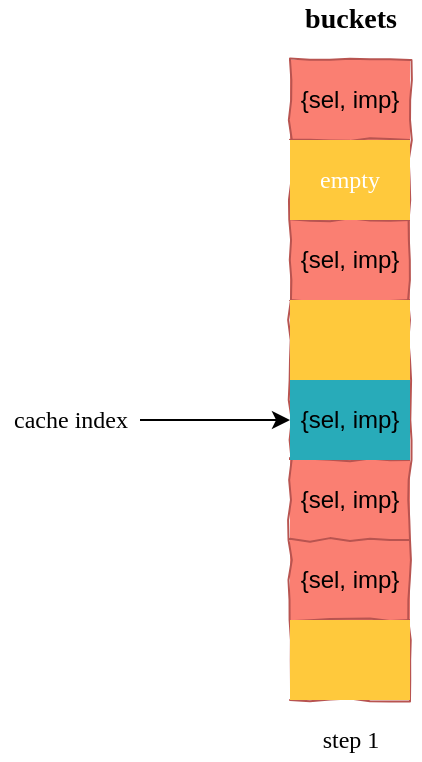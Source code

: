 <mxfile version="14.1.1" type="github">
  <diagram id="0iAqYNN2iNlclvPPU9rL" name="Page-1">
    <mxGraphModel dx="786" dy="426" grid="1" gridSize="10" guides="1" tooltips="1" connect="1" arrows="1" fold="1" page="1" pageScale="1" pageWidth="827" pageHeight="1169" math="0" shadow="0">
      <root>
        <mxCell id="0" />
        <mxCell id="1" parent="0" />
        <mxCell id="CHdyuVchqa2uw6LGRK5T-1" value="" style="shape=table;html=1;whiteSpace=wrap;startSize=0;container=1;collapsible=0;childLayout=tableLayout;strokeColor=#b85450;comic=1;fontFamily=Pacifico;fontSource=https%3A%2F%2Ffonts.googleapis.com%2Fcss%3Ffamily%3DPacifico;fillColor=#FA7F72;" vertex="1" parent="1">
          <mxGeometry x="310" y="40" width="60" height="320" as="geometry" />
        </mxCell>
        <mxCell id="CHdyuVchqa2uw6LGRK5T-2" value="" style="shape=partialRectangle;html=1;whiteSpace=wrap;collapsible=0;dropTarget=0;pointerEvents=0;fillColor=none;top=0;left=0;bottom=0;right=0;points=[[0,0.5],[1,0.5]];portConstraint=eastwest;" vertex="1" parent="CHdyuVchqa2uw6LGRK5T-1">
          <mxGeometry width="60" height="40" as="geometry" />
        </mxCell>
        <mxCell id="CHdyuVchqa2uw6LGRK5T-3" value="{sel, imp}" style="shape=partialRectangle;html=1;whiteSpace=wrap;connectable=0;overflow=hidden;fillColor=none;top=0;left=0;bottom=0;right=0;" vertex="1" parent="CHdyuVchqa2uw6LGRK5T-2">
          <mxGeometry width="60" height="40" as="geometry" />
        </mxCell>
        <mxCell id="CHdyuVchqa2uw6LGRK5T-4" value="" style="shape=partialRectangle;html=1;whiteSpace=wrap;collapsible=0;dropTarget=0;pointerEvents=0;fillColor=none;top=0;left=0;bottom=0;right=0;points=[[0,0.5],[1,0.5]];portConstraint=eastwest;" vertex="1" parent="CHdyuVchqa2uw6LGRK5T-1">
          <mxGeometry y="40" width="60" height="40" as="geometry" />
        </mxCell>
        <mxCell id="CHdyuVchqa2uw6LGRK5T-5" value="&lt;font face=&quot;Pacifico&quot; data-font-src=&quot;https://fonts.googleapis.com/css?family=Pacifico&quot;&gt;empty&lt;/font&gt;" style="shape=partialRectangle;html=1;whiteSpace=wrap;connectable=0;overflow=hidden;top=0;left=0;bottom=0;right=0;strokeColor=#BD7000;fontColor=#ffffff;fillColor=#FFC93C;" vertex="1" parent="CHdyuVchqa2uw6LGRK5T-4">
          <mxGeometry width="60" height="40" as="geometry" />
        </mxCell>
        <mxCell id="CHdyuVchqa2uw6LGRK5T-6" value="" style="shape=partialRectangle;html=1;whiteSpace=wrap;collapsible=0;dropTarget=0;pointerEvents=0;fillColor=none;top=0;left=0;bottom=0;right=0;points=[[0,0.5],[1,0.5]];portConstraint=eastwest;" vertex="1" parent="CHdyuVchqa2uw6LGRK5T-1">
          <mxGeometry y="80" width="60" height="40" as="geometry" />
        </mxCell>
        <mxCell id="CHdyuVchqa2uw6LGRK5T-7" value="&lt;span&gt;{sel, imp}&lt;/span&gt;" style="shape=partialRectangle;html=1;whiteSpace=wrap;connectable=0;overflow=hidden;fillColor=none;top=0;left=0;bottom=0;right=0;" vertex="1" parent="CHdyuVchqa2uw6LGRK5T-6">
          <mxGeometry width="60" height="40" as="geometry" />
        </mxCell>
        <mxCell id="CHdyuVchqa2uw6LGRK5T-8" value="" style="shape=partialRectangle;html=1;whiteSpace=wrap;collapsible=0;dropTarget=0;pointerEvents=0;fillColor=none;top=0;left=0;bottom=0;right=0;points=[[0,0.5],[1,0.5]];portConstraint=eastwest;" vertex="1" parent="CHdyuVchqa2uw6LGRK5T-1">
          <mxGeometry y="120" width="60" height="40" as="geometry" />
        </mxCell>
        <mxCell id="CHdyuVchqa2uw6LGRK5T-9" value="" style="shape=partialRectangle;html=1;whiteSpace=wrap;connectable=0;overflow=hidden;top=0;left=0;bottom=0;right=0;strokeColor=#BD7000;fontColor=#ffffff;fillColor=#FFC93C;" vertex="1" parent="CHdyuVchqa2uw6LGRK5T-8">
          <mxGeometry width="60" height="40" as="geometry" />
        </mxCell>
        <mxCell id="CHdyuVchqa2uw6LGRK5T-10" value="" style="shape=partialRectangle;html=1;whiteSpace=wrap;collapsible=0;dropTarget=0;pointerEvents=0;fillColor=none;top=0;left=0;bottom=0;right=0;points=[[0,0.5],[1,0.5]];portConstraint=eastwest;" vertex="1" parent="CHdyuVchqa2uw6LGRK5T-1">
          <mxGeometry y="160" width="60" height="40" as="geometry" />
        </mxCell>
        <mxCell id="CHdyuVchqa2uw6LGRK5T-11" value="&lt;span&gt;{sel, imp}&lt;/span&gt;" style="shape=partialRectangle;html=1;whiteSpace=wrap;connectable=0;overflow=hidden;top=0;left=0;bottom=0;right=0;strokeColor=#82b366;backgroundOutline=0;labelBorderColor=none;fillColor=#28ABB9;" vertex="1" parent="CHdyuVchqa2uw6LGRK5T-10">
          <mxGeometry width="60" height="40" as="geometry" />
        </mxCell>
        <mxCell id="CHdyuVchqa2uw6LGRK5T-12" value="" style="shape=partialRectangle;html=1;whiteSpace=wrap;collapsible=0;dropTarget=0;pointerEvents=0;fillColor=none;top=0;left=0;bottom=0;right=0;points=[[0,0.5],[1,0.5]];portConstraint=eastwest;" vertex="1" parent="CHdyuVchqa2uw6LGRK5T-1">
          <mxGeometry y="200" width="60" height="40" as="geometry" />
        </mxCell>
        <mxCell id="CHdyuVchqa2uw6LGRK5T-13" value="&lt;span&gt;{sel, imp}&lt;/span&gt;" style="shape=partialRectangle;html=1;whiteSpace=wrap;connectable=0;overflow=hidden;fillColor=none;top=0;left=0;bottom=0;right=0;" vertex="1" parent="CHdyuVchqa2uw6LGRK5T-12">
          <mxGeometry width="60" height="40" as="geometry" />
        </mxCell>
        <mxCell id="CHdyuVchqa2uw6LGRK5T-14" value="" style="shape=partialRectangle;html=1;whiteSpace=wrap;collapsible=0;dropTarget=0;pointerEvents=0;fillColor=none;top=0;left=0;bottom=0;right=0;points=[[0,0.5],[1,0.5]];portConstraint=eastwest;" vertex="1" parent="CHdyuVchqa2uw6LGRK5T-1">
          <mxGeometry y="240" width="60" height="40" as="geometry" />
        </mxCell>
        <mxCell id="CHdyuVchqa2uw6LGRK5T-15" value="&lt;span&gt;{sel, imp}&lt;/span&gt;" style="shape=partialRectangle;html=1;whiteSpace=wrap;connectable=0;overflow=hidden;fillColor=none;top=0;left=0;bottom=0;right=0;" vertex="1" parent="CHdyuVchqa2uw6LGRK5T-14">
          <mxGeometry width="60" height="40" as="geometry" />
        </mxCell>
        <mxCell id="CHdyuVchqa2uw6LGRK5T-16" value="" style="shape=partialRectangle;html=1;whiteSpace=wrap;collapsible=0;dropTarget=0;pointerEvents=0;fillColor=none;top=0;left=0;bottom=0;right=0;points=[[0,0.5],[1,0.5]];portConstraint=eastwest;" vertex="1" parent="CHdyuVchqa2uw6LGRK5T-1">
          <mxGeometry y="280" width="60" height="40" as="geometry" />
        </mxCell>
        <mxCell id="CHdyuVchqa2uw6LGRK5T-17" value="" style="shape=partialRectangle;html=1;whiteSpace=wrap;connectable=0;overflow=hidden;top=0;left=0;bottom=0;right=0;strokeColor=#BD7000;fontColor=#ffffff;fillColor=#FFC93C;" vertex="1" parent="CHdyuVchqa2uw6LGRK5T-16">
          <mxGeometry width="60" height="40" as="geometry" />
        </mxCell>
        <mxCell id="CHdyuVchqa2uw6LGRK5T-22" style="edgeStyle=orthogonalEdgeStyle;rounded=0;orthogonalLoop=1;jettySize=auto;html=1;entryX=0;entryY=0.5;entryDx=0;entryDy=0;" edge="1" parent="1" source="CHdyuVchqa2uw6LGRK5T-21" target="CHdyuVchqa2uw6LGRK5T-10">
          <mxGeometry relative="1" as="geometry" />
        </mxCell>
        <mxCell id="CHdyuVchqa2uw6LGRK5T-21" value="&lt;font face=&quot;Pacifico&quot; data-font-src=&quot;https://fonts.googleapis.com/css?family=Pacifico&quot;&gt;cache index&lt;/font&gt;" style="text;html=1;align=center;verticalAlign=middle;resizable=0;points=[];autosize=1;" vertex="1" parent="1">
          <mxGeometry x="165" y="210" width="70" height="20" as="geometry" />
        </mxCell>
        <mxCell id="CHdyuVchqa2uw6LGRK5T-23" value="buckets" style="text;html=1;align=center;verticalAlign=middle;resizable=0;points=[];autosize=1;fontFamily=Menlo;fontSize=14;fontStyle=1;" vertex="1" parent="1">
          <mxGeometry x="305" y="10" width="70" height="20" as="geometry" />
        </mxCell>
        <mxCell id="CHdyuVchqa2uw6LGRK5T-29" value="step 1" style="text;html=1;align=center;verticalAlign=middle;resizable=0;points=[];autosize=1;fontSize=12;fontFamily=Menlo;" vertex="1" parent="1">
          <mxGeometry x="310" y="370" width="60" height="20" as="geometry" />
        </mxCell>
      </root>
    </mxGraphModel>
  </diagram>
</mxfile>
